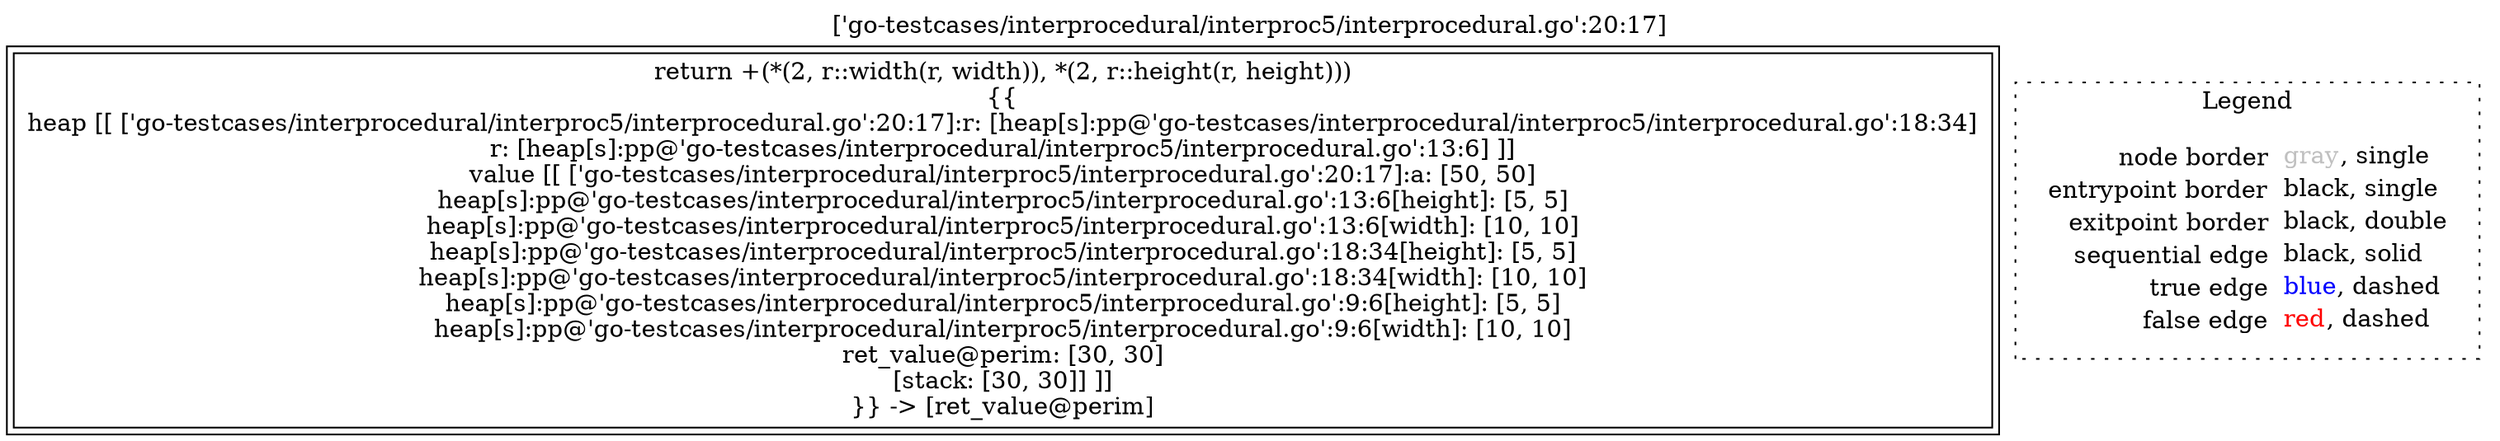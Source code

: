 digraph {
	labelloc="t";
	label="['go-testcases/interprocedural/interproc5/interprocedural.go':20:17]";
	"node0" [shape="rect",color="black",peripheries="2",label=<return +(*(2, r::width(r, width)), *(2, r::height(r, height)))<BR/>{{<BR/>heap [[ ['go-testcases/interprocedural/interproc5/interprocedural.go':20:17]:r: [heap[s]:pp@'go-testcases/interprocedural/interproc5/interprocedural.go':18:34]<BR/>r: [heap[s]:pp@'go-testcases/interprocedural/interproc5/interprocedural.go':13:6] ]]<BR/>value [[ ['go-testcases/interprocedural/interproc5/interprocedural.go':20:17]:a: [50, 50]<BR/>heap[s]:pp@'go-testcases/interprocedural/interproc5/interprocedural.go':13:6[height]: [5, 5]<BR/>heap[s]:pp@'go-testcases/interprocedural/interproc5/interprocedural.go':13:6[width]: [10, 10]<BR/>heap[s]:pp@'go-testcases/interprocedural/interproc5/interprocedural.go':18:34[height]: [5, 5]<BR/>heap[s]:pp@'go-testcases/interprocedural/interproc5/interprocedural.go':18:34[width]: [10, 10]<BR/>heap[s]:pp@'go-testcases/interprocedural/interproc5/interprocedural.go':9:6[height]: [5, 5]<BR/>heap[s]:pp@'go-testcases/interprocedural/interproc5/interprocedural.go':9:6[width]: [10, 10]<BR/>ret_value@perim: [30, 30]<BR/>[stack: [30, 30]] ]]<BR/>}} -&gt; [ret_value@perim]>];
subgraph cluster_legend {
	label="Legend";
	style=dotted;
	node [shape=plaintext];
	"legend" [label=<<table border="0" cellpadding="2" cellspacing="0" cellborder="0"><tr><td align="right">node border&nbsp;</td><td align="left"><font color="gray">gray</font>, single</td></tr><tr><td align="right">entrypoint border&nbsp;</td><td align="left"><font color="black">black</font>, single</td></tr><tr><td align="right">exitpoint border&nbsp;</td><td align="left"><font color="black">black</font>, double</td></tr><tr><td align="right">sequential edge&nbsp;</td><td align="left"><font color="black">black</font>, solid</td></tr><tr><td align="right">true edge&nbsp;</td><td align="left"><font color="blue">blue</font>, dashed</td></tr><tr><td align="right">false edge&nbsp;</td><td align="left"><font color="red">red</font>, dashed</td></tr></table>>];
}

}
